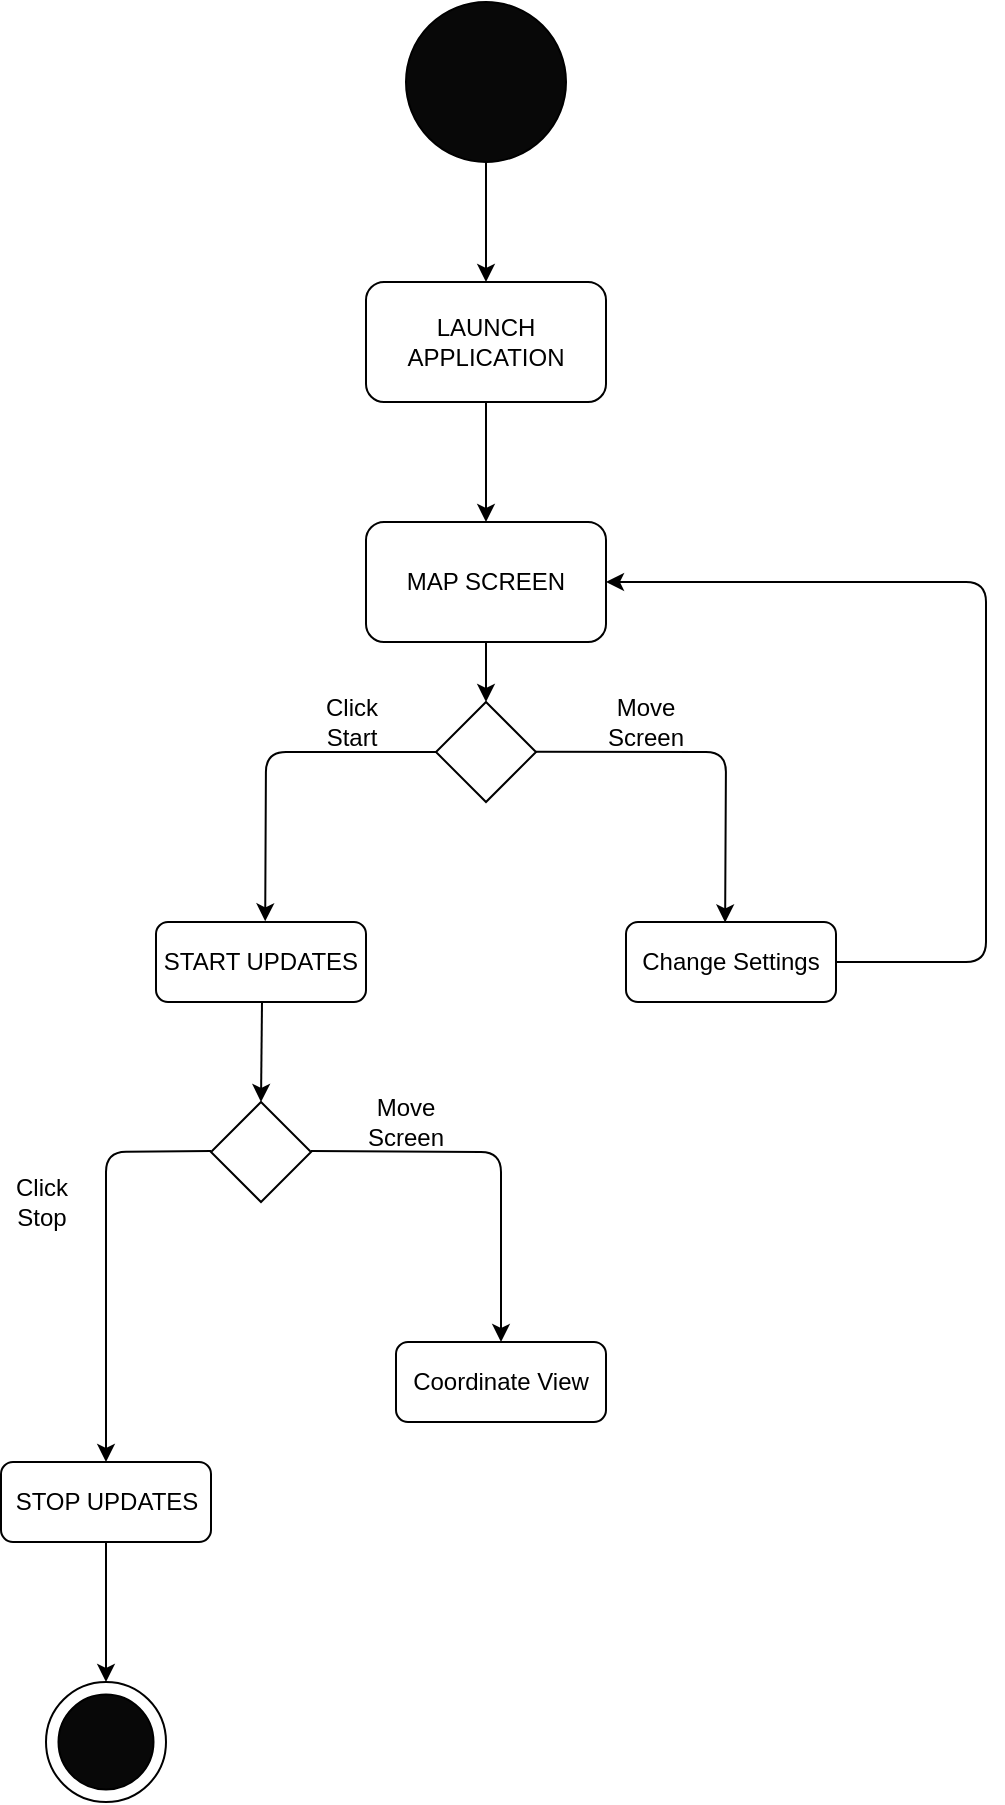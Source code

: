 <mxfile version="15.2.9" type="github">
  <diagram id="jQZXFjo3gE5EWpctIJgx" name="Page-1">
    <mxGraphModel dx="1306" dy="699" grid="1" gridSize="10" guides="1" tooltips="1" connect="1" arrows="1" fold="1" page="1" pageScale="1" pageWidth="850" pageHeight="1100" math="0" shadow="0">
      <root>
        <mxCell id="0" />
        <mxCell id="1" parent="0" />
        <mxCell id="J_TzvKWdbOUgN1X-5O3e-1" value="" style="ellipse;whiteSpace=wrap;html=1;aspect=fixed;fillColor=#080808;" vertex="1" parent="1">
          <mxGeometry x="350" y="30" width="80" height="80" as="geometry" />
        </mxCell>
        <mxCell id="J_TzvKWdbOUgN1X-5O3e-2" value="" style="endArrow=classic;html=1;exitX=0.5;exitY=1;exitDx=0;exitDy=0;" edge="1" parent="1" source="J_TzvKWdbOUgN1X-5O3e-1">
          <mxGeometry width="50" height="50" relative="1" as="geometry">
            <mxPoint x="400" y="380" as="sourcePoint" />
            <mxPoint x="390" y="170" as="targetPoint" />
          </mxGeometry>
        </mxCell>
        <mxCell id="J_TzvKWdbOUgN1X-5O3e-3" value="LAUNCH APPLICATION" style="rounded=1;whiteSpace=wrap;html=1;" vertex="1" parent="1">
          <mxGeometry x="330" y="170" width="120" height="60" as="geometry" />
        </mxCell>
        <mxCell id="J_TzvKWdbOUgN1X-5O3e-4" value="MAP SCREEN" style="rounded=1;whiteSpace=wrap;html=1;" vertex="1" parent="1">
          <mxGeometry x="330" y="290" width="120" height="60" as="geometry" />
        </mxCell>
        <mxCell id="J_TzvKWdbOUgN1X-5O3e-5" value="" style="endArrow=classic;html=1;exitX=0.5;exitY=1;exitDx=0;exitDy=0;" edge="1" parent="1" source="J_TzvKWdbOUgN1X-5O3e-3">
          <mxGeometry width="50" height="50" relative="1" as="geometry">
            <mxPoint x="400" y="380" as="sourcePoint" />
            <mxPoint x="390" y="290" as="targetPoint" />
          </mxGeometry>
        </mxCell>
        <mxCell id="J_TzvKWdbOUgN1X-5O3e-6" value="" style="rhombus;whiteSpace=wrap;html=1;" vertex="1" parent="1">
          <mxGeometry x="365" y="380" width="50" height="50" as="geometry" />
        </mxCell>
        <mxCell id="J_TzvKWdbOUgN1X-5O3e-7" value="" style="endArrow=classic;html=1;entryX=0.5;entryY=0;entryDx=0;entryDy=0;" edge="1" parent="1" target="J_TzvKWdbOUgN1X-5O3e-6">
          <mxGeometry width="50" height="50" relative="1" as="geometry">
            <mxPoint x="390" y="350" as="sourcePoint" />
            <mxPoint x="450" y="330" as="targetPoint" />
          </mxGeometry>
        </mxCell>
        <mxCell id="J_TzvKWdbOUgN1X-5O3e-12" value="" style="endArrow=classic;html=1;exitX=0;exitY=0.5;exitDx=0;exitDy=0;entryX=0.52;entryY=-0.008;entryDx=0;entryDy=0;entryPerimeter=0;" edge="1" parent="1" source="J_TzvKWdbOUgN1X-5O3e-6" target="J_TzvKWdbOUgN1X-5O3e-13">
          <mxGeometry width="50" height="50" relative="1" as="geometry">
            <mxPoint x="270" y="470" as="sourcePoint" />
            <mxPoint x="310" y="490" as="targetPoint" />
            <Array as="points">
              <mxPoint x="280" y="405" />
            </Array>
          </mxGeometry>
        </mxCell>
        <mxCell id="J_TzvKWdbOUgN1X-5O3e-13" value="START UPDATES" style="rounded=1;whiteSpace=wrap;html=1;" vertex="1" parent="1">
          <mxGeometry x="225" y="490" width="105" height="40" as="geometry" />
        </mxCell>
        <mxCell id="J_TzvKWdbOUgN1X-5O3e-17" value="" style="endArrow=classic;html=1;entryX=0.472;entryY=0.006;entryDx=0;entryDy=0;entryPerimeter=0;" edge="1" parent="1" target="J_TzvKWdbOUgN1X-5O3e-18">
          <mxGeometry width="50" height="50" relative="1" as="geometry">
            <mxPoint x="415" y="404.86" as="sourcePoint" />
            <mxPoint x="510" y="480" as="targetPoint" />
            <Array as="points">
              <mxPoint x="510" y="405" />
            </Array>
          </mxGeometry>
        </mxCell>
        <mxCell id="J_TzvKWdbOUgN1X-5O3e-18" value="Change Settings" style="rounded=1;whiteSpace=wrap;html=1;" vertex="1" parent="1">
          <mxGeometry x="460" y="490" width="105" height="40" as="geometry" />
        </mxCell>
        <mxCell id="J_TzvKWdbOUgN1X-5O3e-19" value="" style="endArrow=classic;html=1;" edge="1" parent="1" target="J_TzvKWdbOUgN1X-5O3e-4">
          <mxGeometry width="50" height="50" relative="1" as="geometry">
            <mxPoint x="565" y="510" as="sourcePoint" />
            <mxPoint x="640" y="300" as="targetPoint" />
            <Array as="points">
              <mxPoint x="640" y="510" />
              <mxPoint x="640" y="320" />
            </Array>
          </mxGeometry>
        </mxCell>
        <mxCell id="J_TzvKWdbOUgN1X-5O3e-20" value="" style="rhombus;whiteSpace=wrap;html=1;" vertex="1" parent="1">
          <mxGeometry x="252.5" y="580" width="50" height="50" as="geometry" />
        </mxCell>
        <mxCell id="J_TzvKWdbOUgN1X-5O3e-21" value="" style="endArrow=classic;html=1;entryX=0.5;entryY=0;entryDx=0;entryDy=0;" edge="1" parent="1" target="J_TzvKWdbOUgN1X-5O3e-20">
          <mxGeometry width="50" height="50" relative="1" as="geometry">
            <mxPoint x="278" y="530" as="sourcePoint" />
            <mxPoint x="330" y="480" as="targetPoint" />
          </mxGeometry>
        </mxCell>
        <mxCell id="J_TzvKWdbOUgN1X-5O3e-22" value="" style="endArrow=classic;html=1;" edge="1" parent="1">
          <mxGeometry width="50" height="50" relative="1" as="geometry">
            <mxPoint x="302.5" y="604.5" as="sourcePoint" />
            <mxPoint x="397.5" y="700" as="targetPoint" />
            <Array as="points">
              <mxPoint x="397.5" y="605" />
            </Array>
          </mxGeometry>
        </mxCell>
        <mxCell id="J_TzvKWdbOUgN1X-5O3e-23" value="Coordinate View" style="rounded=1;whiteSpace=wrap;html=1;" vertex="1" parent="1">
          <mxGeometry x="345" y="700" width="105" height="40" as="geometry" />
        </mxCell>
        <mxCell id="J_TzvKWdbOUgN1X-5O3e-25" value="" style="endArrow=classic;html=1;" edge="1" parent="1">
          <mxGeometry width="50" height="50" relative="1" as="geometry">
            <mxPoint x="252.5" y="604.5" as="sourcePoint" />
            <mxPoint x="200" y="760" as="targetPoint" />
            <Array as="points">
              <mxPoint x="200" y="605" />
            </Array>
          </mxGeometry>
        </mxCell>
        <mxCell id="J_TzvKWdbOUgN1X-5O3e-27" value="STOP UPDATES" style="rounded=1;whiteSpace=wrap;html=1;" vertex="1" parent="1">
          <mxGeometry x="147.5" y="760" width="105" height="40" as="geometry" />
        </mxCell>
        <mxCell id="J_TzvKWdbOUgN1X-5O3e-28" value="" style="endArrow=classic;html=1;exitX=0.5;exitY=1;exitDx=0;exitDy=0;" edge="1" parent="1" source="J_TzvKWdbOUgN1X-5O3e-27">
          <mxGeometry width="50" height="50" relative="1" as="geometry">
            <mxPoint x="400" y="890" as="sourcePoint" />
            <mxPoint x="200" y="870" as="targetPoint" />
          </mxGeometry>
        </mxCell>
        <mxCell id="J_TzvKWdbOUgN1X-5O3e-29" value="" style="ellipse;whiteSpace=wrap;html=1;aspect=fixed;" vertex="1" parent="1">
          <mxGeometry x="170" y="870" width="60" height="60" as="geometry" />
        </mxCell>
        <mxCell id="J_TzvKWdbOUgN1X-5O3e-30" value="" style="ellipse;whiteSpace=wrap;html=1;aspect=fixed;fillColor=#080808;" vertex="1" parent="1">
          <mxGeometry x="176.25" y="876.25" width="47.5" height="47.5" as="geometry" />
        </mxCell>
        <mxCell id="J_TzvKWdbOUgN1X-5O3e-31" value="Move Screen" style="text;html=1;strokeColor=none;fillColor=none;align=center;verticalAlign=middle;whiteSpace=wrap;rounded=0;" vertex="1" parent="1">
          <mxGeometry x="450" y="380" width="40" height="20" as="geometry" />
        </mxCell>
        <mxCell id="J_TzvKWdbOUgN1X-5O3e-32" value="Click Start" style="text;html=1;strokeColor=none;fillColor=none;align=center;verticalAlign=middle;whiteSpace=wrap;rounded=0;" vertex="1" parent="1">
          <mxGeometry x="302.5" y="380" width="40" height="20" as="geometry" />
        </mxCell>
        <mxCell id="J_TzvKWdbOUgN1X-5O3e-33" value="Move Screen" style="text;html=1;strokeColor=none;fillColor=none;align=center;verticalAlign=middle;whiteSpace=wrap;rounded=0;" vertex="1" parent="1">
          <mxGeometry x="330" y="580" width="40" height="20" as="geometry" />
        </mxCell>
        <mxCell id="J_TzvKWdbOUgN1X-5O3e-34" value="Click Stop" style="text;html=1;strokeColor=none;fillColor=none;align=center;verticalAlign=middle;whiteSpace=wrap;rounded=0;" vertex="1" parent="1">
          <mxGeometry x="147.5" y="620" width="40" height="20" as="geometry" />
        </mxCell>
      </root>
    </mxGraphModel>
  </diagram>
</mxfile>
